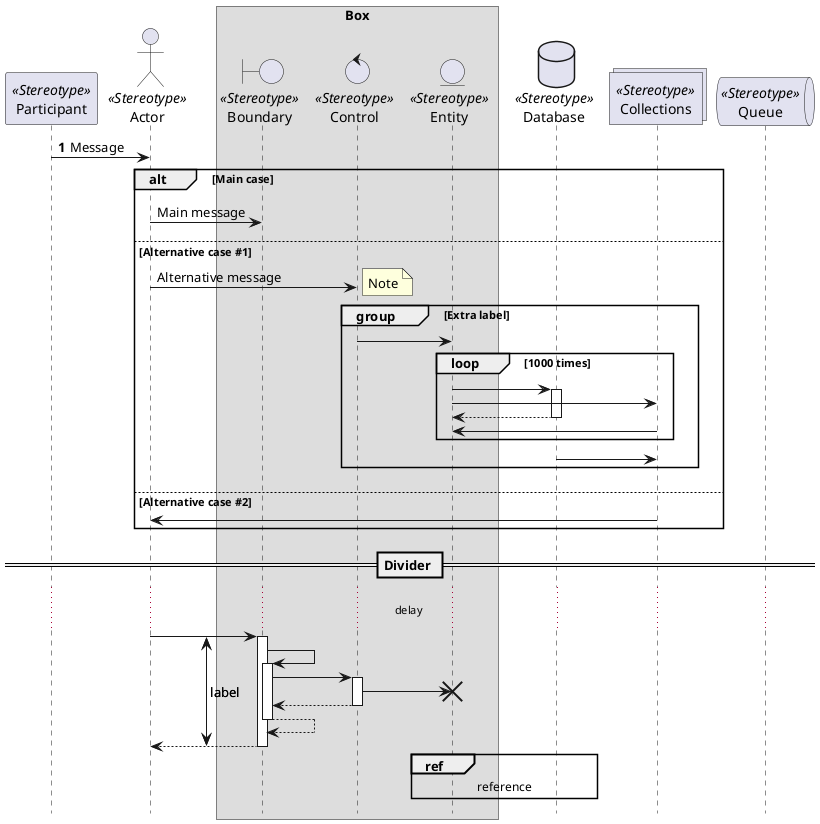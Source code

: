 @startuml
' don't show participants at end of lifeline
hide footbox

participant Participant <<Stereotype>>
actor       Actor <<Stereotype>>
box Box
boundary    Boundary <<Stereotype>>
control     Control <<Stereotype>>
entity      Entity <<Stereotype>>
end box
database    Database <<Stereotype>>
collections Collections <<Stereotype>>
queue       Queue <<Stereotype>>

autonumber
Participant -> Actor: Message
autonumber stop

alt Main case
  Actor -> Boundary : Main message
else Alternative case #1
  Actor -> Control : Alternative message
  note right: Note

  group group [Extra label]
    Control -> Entity

    loop 1000 times
        Entity -> Database ++
        Entity -> Collections
        return
        Collections -> Entity
    end

    Database -> Collections
  end
else Alternative case #2
  Collections -> Actor
end

== Divider ==

...delay...

!pragma teoz true
{a} Actor -> Boundary ++
  Boundary -> Boundary ++
    Boundary -> Control ++
      Control -> Entity !!
    return
  return
{b} Boundary --> Actor --
{a} <-> {b}: label

ref over Entity, Database: reference
@enduml
